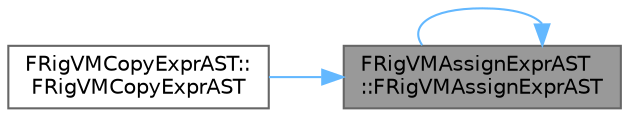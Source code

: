 digraph "FRigVMAssignExprAST::FRigVMAssignExprAST"
{
 // INTERACTIVE_SVG=YES
 // LATEX_PDF_SIZE
  bgcolor="transparent";
  edge [fontname=Helvetica,fontsize=10,labelfontname=Helvetica,labelfontsize=10];
  node [fontname=Helvetica,fontsize=10,shape=box,height=0.2,width=0.4];
  rankdir="RL";
  Node1 [id="Node000001",label="FRigVMAssignExprAST\l::FRigVMAssignExprAST",height=0.2,width=0.4,color="gray40", fillcolor="grey60", style="filled", fontcolor="black",tooltip=" "];
  Node1 -> Node1 [id="edge1_Node000001_Node000001",dir="back",color="steelblue1",style="solid",tooltip=" "];
  Node1 -> Node2 [id="edge2_Node000001_Node000002",dir="back",color="steelblue1",style="solid",tooltip=" "];
  Node2 [id="Node000002",label="FRigVMCopyExprAST::\lFRigVMCopyExprAST",height=0.2,width=0.4,color="grey40", fillcolor="white", style="filled",URL="$d6/d48/classFRigVMCopyExprAST.html#a3affecec2cca091544e173b71362f005",tooltip=" "];
}
